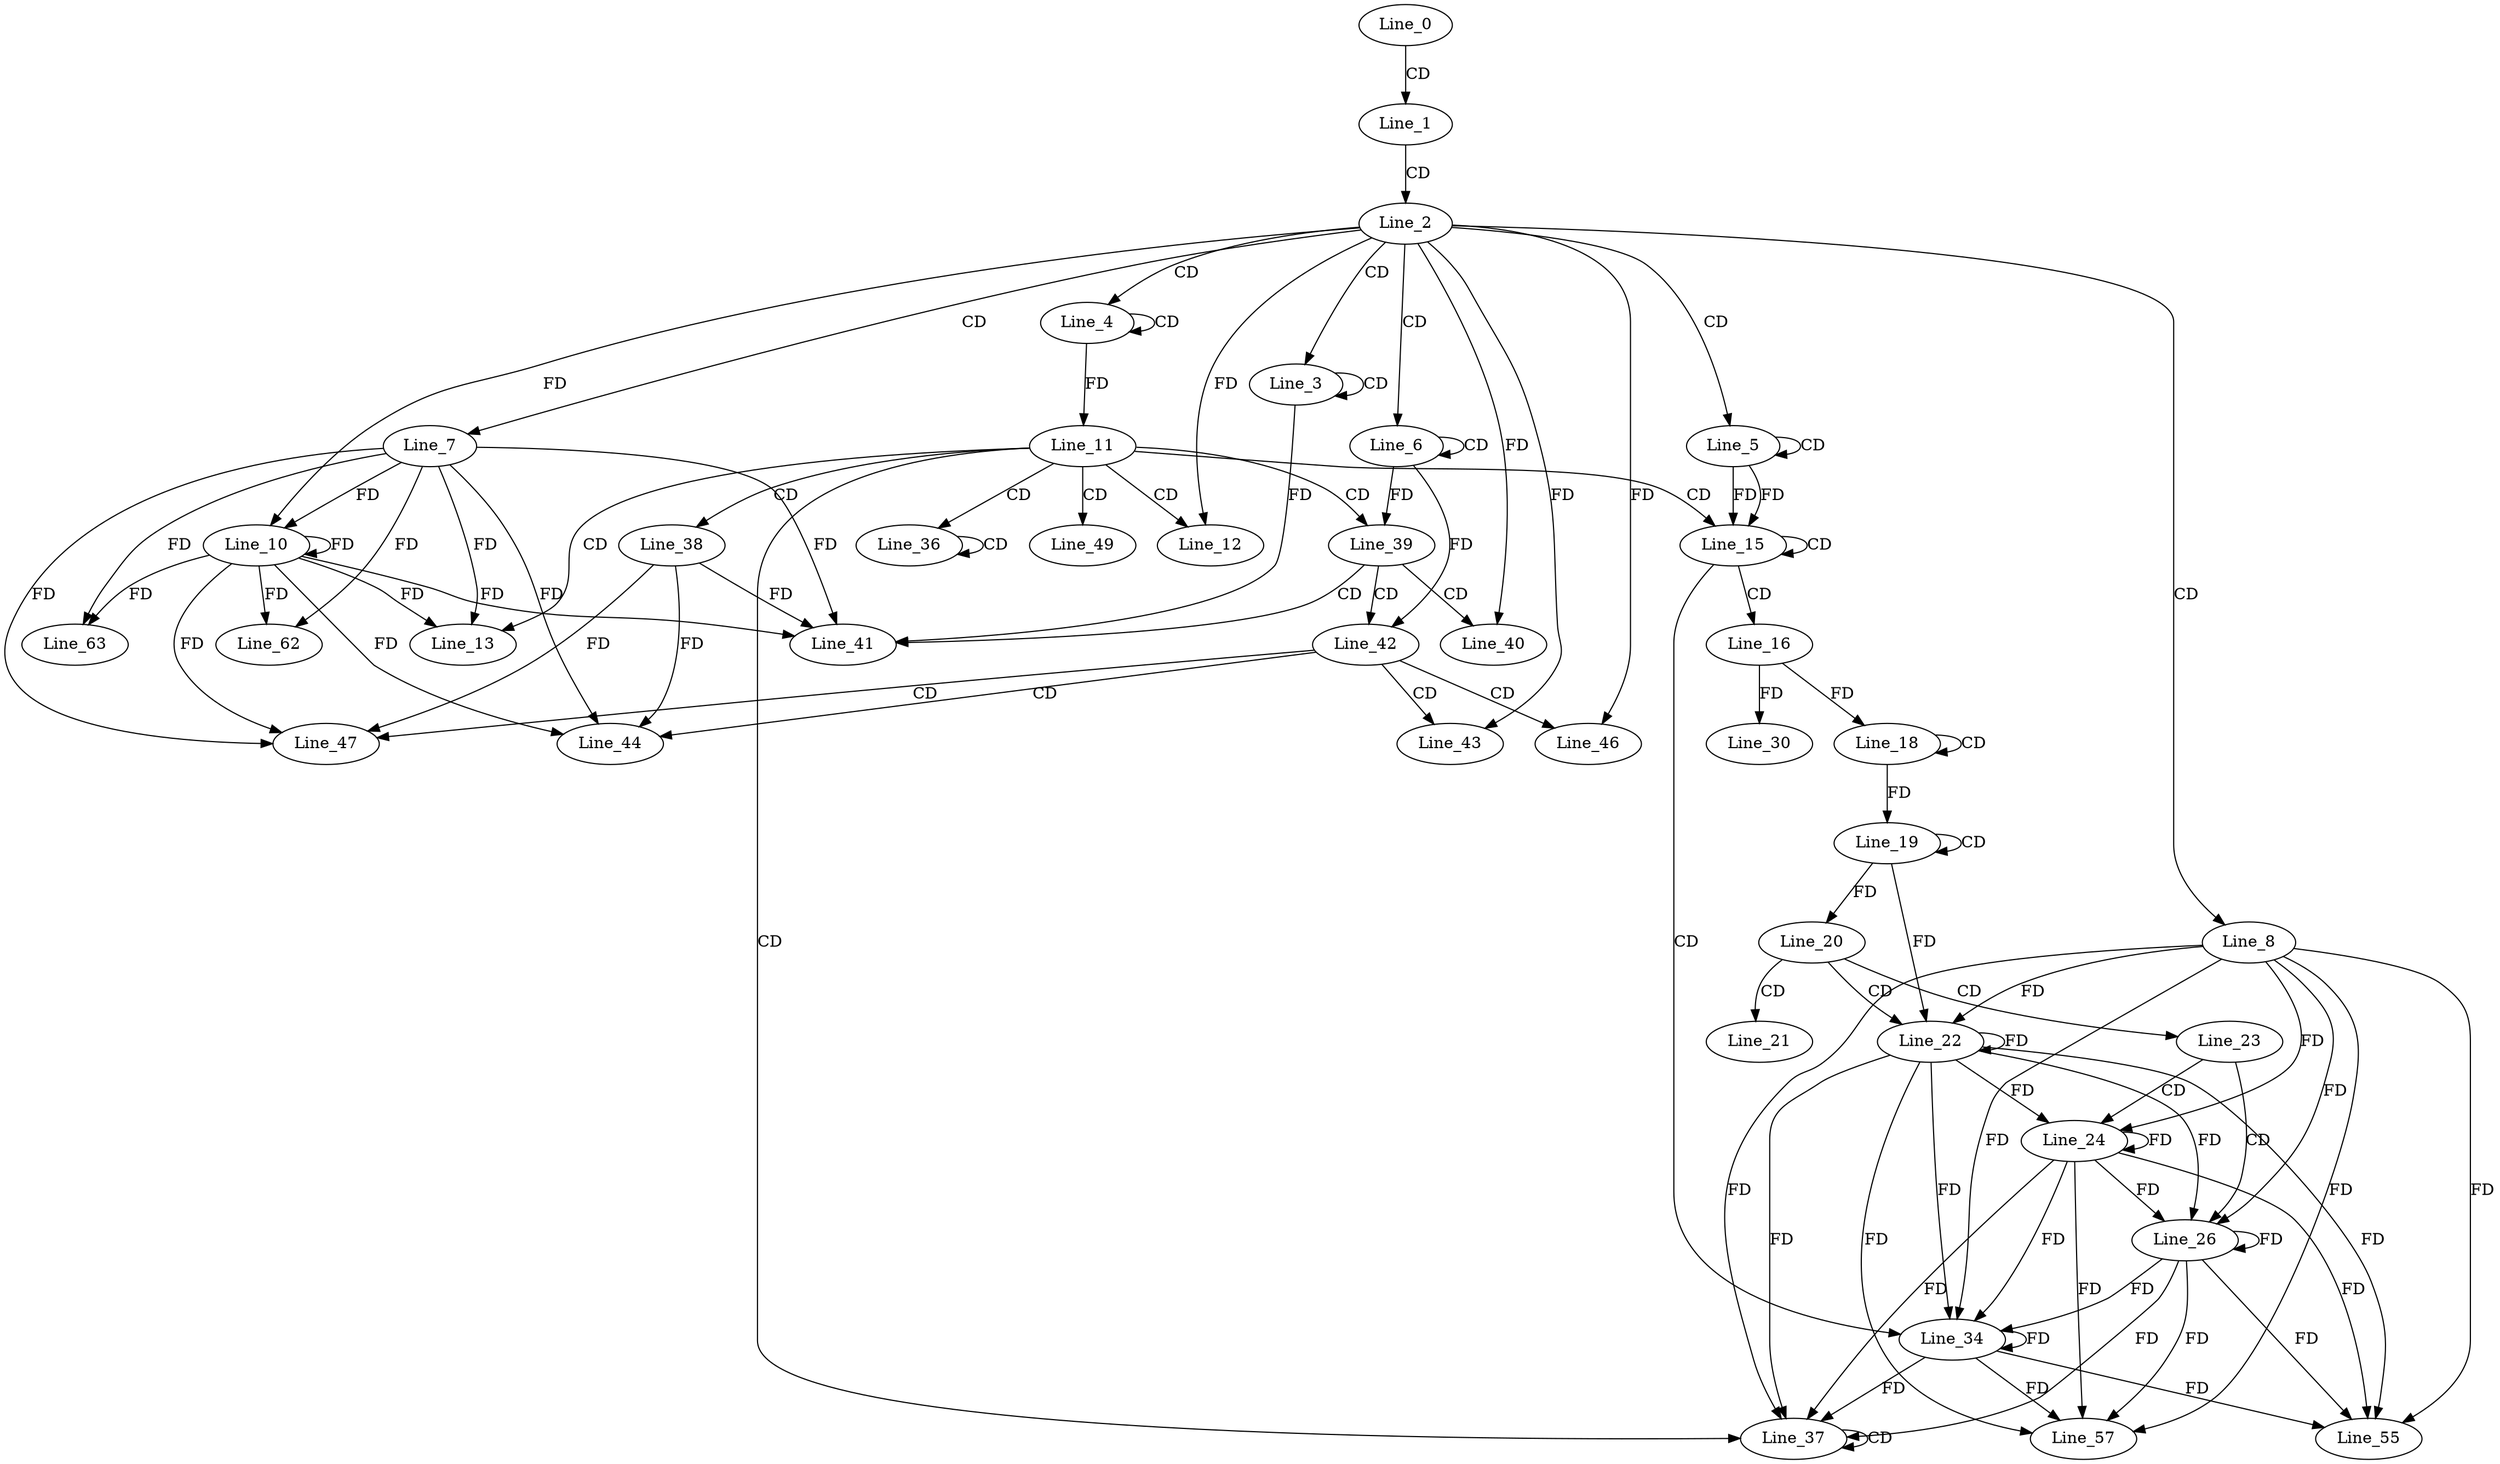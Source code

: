 digraph G {
  Line_0;
  Line_1;
  Line_2;
  Line_3;
  Line_3;
  Line_4;
  Line_4;
  Line_5;
  Line_5;
  Line_6;
  Line_6;
  Line_7;
  Line_8;
  Line_10;
  Line_10;
  Line_11;
  Line_11;
  Line_12;
  Line_13;
  Line_15;
  Line_15;
  Line_16;
  Line_18;
  Line_18;
  Line_19;
  Line_19;
  Line_20;
  Line_21;
  Line_22;
  Line_22;
  Line_23;
  Line_24;
  Line_26;
  Line_30;
  Line_34;
  Line_36;
  Line_36;
  Line_37;
  Line_37;
  Line_38;
  Line_39;
  Line_39;
  Line_40;
  Line_41;
  Line_42;
  Line_42;
  Line_43;
  Line_44;
  Line_46;
  Line_47;
  Line_49;
  Line_55;
  Line_57;
  Line_62;
  Line_63;
  Line_0 -> Line_1 [ label="CD" ];
  Line_1 -> Line_2 [ label="CD" ];
  Line_2 -> Line_3 [ label="CD" ];
  Line_3 -> Line_3 [ label="CD" ];
  Line_2 -> Line_4 [ label="CD" ];
  Line_4 -> Line_4 [ label="CD" ];
  Line_2 -> Line_5 [ label="CD" ];
  Line_5 -> Line_5 [ label="CD" ];
  Line_2 -> Line_6 [ label="CD" ];
  Line_6 -> Line_6 [ label="CD" ];
  Line_2 -> Line_7 [ label="CD" ];
  Line_2 -> Line_8 [ label="CD" ];
  Line_7 -> Line_10 [ label="FD" ];
  Line_10 -> Line_10 [ label="FD" ];
  Line_2 -> Line_10 [ label="FD" ];
  Line_4 -> Line_11 [ label="FD" ];
  Line_11 -> Line_12 [ label="CD" ];
  Line_2 -> Line_12 [ label="FD" ];
  Line_11 -> Line_13 [ label="CD" ];
  Line_7 -> Line_13 [ label="FD" ];
  Line_10 -> Line_13 [ label="FD" ];
  Line_11 -> Line_15 [ label="CD" ];
  Line_5 -> Line_15 [ label="FD" ];
  Line_15 -> Line_15 [ label="CD" ];
  Line_5 -> Line_15 [ label="FD" ];
  Line_15 -> Line_16 [ label="CD" ];
  Line_18 -> Line_18 [ label="CD" ];
  Line_16 -> Line_18 [ label="FD" ];
  Line_19 -> Line_19 [ label="CD" ];
  Line_18 -> Line_19 [ label="FD" ];
  Line_19 -> Line_20 [ label="FD" ];
  Line_20 -> Line_21 [ label="CD" ];
  Line_20 -> Line_22 [ label="CD" ];
  Line_8 -> Line_22 [ label="FD" ];
  Line_22 -> Line_22 [ label="FD" ];
  Line_19 -> Line_22 [ label="FD" ];
  Line_20 -> Line_23 [ label="CD" ];
  Line_23 -> Line_24 [ label="CD" ];
  Line_8 -> Line_24 [ label="FD" ];
  Line_22 -> Line_24 [ label="FD" ];
  Line_24 -> Line_24 [ label="FD" ];
  Line_23 -> Line_26 [ label="CD" ];
  Line_8 -> Line_26 [ label="FD" ];
  Line_22 -> Line_26 [ label="FD" ];
  Line_24 -> Line_26 [ label="FD" ];
  Line_26 -> Line_26 [ label="FD" ];
  Line_16 -> Line_30 [ label="FD" ];
  Line_15 -> Line_34 [ label="CD" ];
  Line_8 -> Line_34 [ label="FD" ];
  Line_22 -> Line_34 [ label="FD" ];
  Line_24 -> Line_34 [ label="FD" ];
  Line_26 -> Line_34 [ label="FD" ];
  Line_34 -> Line_34 [ label="FD" ];
  Line_11 -> Line_36 [ label="CD" ];
  Line_36 -> Line_36 [ label="CD" ];
  Line_11 -> Line_37 [ label="CD" ];
  Line_37 -> Line_37 [ label="CD" ];
  Line_8 -> Line_37 [ label="FD" ];
  Line_22 -> Line_37 [ label="FD" ];
  Line_24 -> Line_37 [ label="FD" ];
  Line_26 -> Line_37 [ label="FD" ];
  Line_34 -> Line_37 [ label="FD" ];
  Line_11 -> Line_38 [ label="CD" ];
  Line_11 -> Line_39 [ label="CD" ];
  Line_6 -> Line_39 [ label="FD" ];
  Line_39 -> Line_40 [ label="CD" ];
  Line_2 -> Line_40 [ label="FD" ];
  Line_39 -> Line_41 [ label="CD" ];
  Line_38 -> Line_41 [ label="FD" ];
  Line_7 -> Line_41 [ label="FD" ];
  Line_10 -> Line_41 [ label="FD" ];
  Line_3 -> Line_41 [ label="FD" ];
  Line_39 -> Line_42 [ label="CD" ];
  Line_6 -> Line_42 [ label="FD" ];
  Line_42 -> Line_43 [ label="CD" ];
  Line_2 -> Line_43 [ label="FD" ];
  Line_42 -> Line_44 [ label="CD" ];
  Line_38 -> Line_44 [ label="FD" ];
  Line_7 -> Line_44 [ label="FD" ];
  Line_10 -> Line_44 [ label="FD" ];
  Line_42 -> Line_46 [ label="CD" ];
  Line_2 -> Line_46 [ label="FD" ];
  Line_42 -> Line_47 [ label="CD" ];
  Line_38 -> Line_47 [ label="FD" ];
  Line_7 -> Line_47 [ label="FD" ];
  Line_10 -> Line_47 [ label="FD" ];
  Line_11 -> Line_49 [ label="CD" ];
  Line_8 -> Line_55 [ label="FD" ];
  Line_22 -> Line_55 [ label="FD" ];
  Line_24 -> Line_55 [ label="FD" ];
  Line_26 -> Line_55 [ label="FD" ];
  Line_34 -> Line_55 [ label="FD" ];
  Line_8 -> Line_57 [ label="FD" ];
  Line_22 -> Line_57 [ label="FD" ];
  Line_24 -> Line_57 [ label="FD" ];
  Line_26 -> Line_57 [ label="FD" ];
  Line_34 -> Line_57 [ label="FD" ];
  Line_7 -> Line_62 [ label="FD" ];
  Line_10 -> Line_62 [ label="FD" ];
  Line_7 -> Line_63 [ label="FD" ];
  Line_10 -> Line_63 [ label="FD" ];
}

